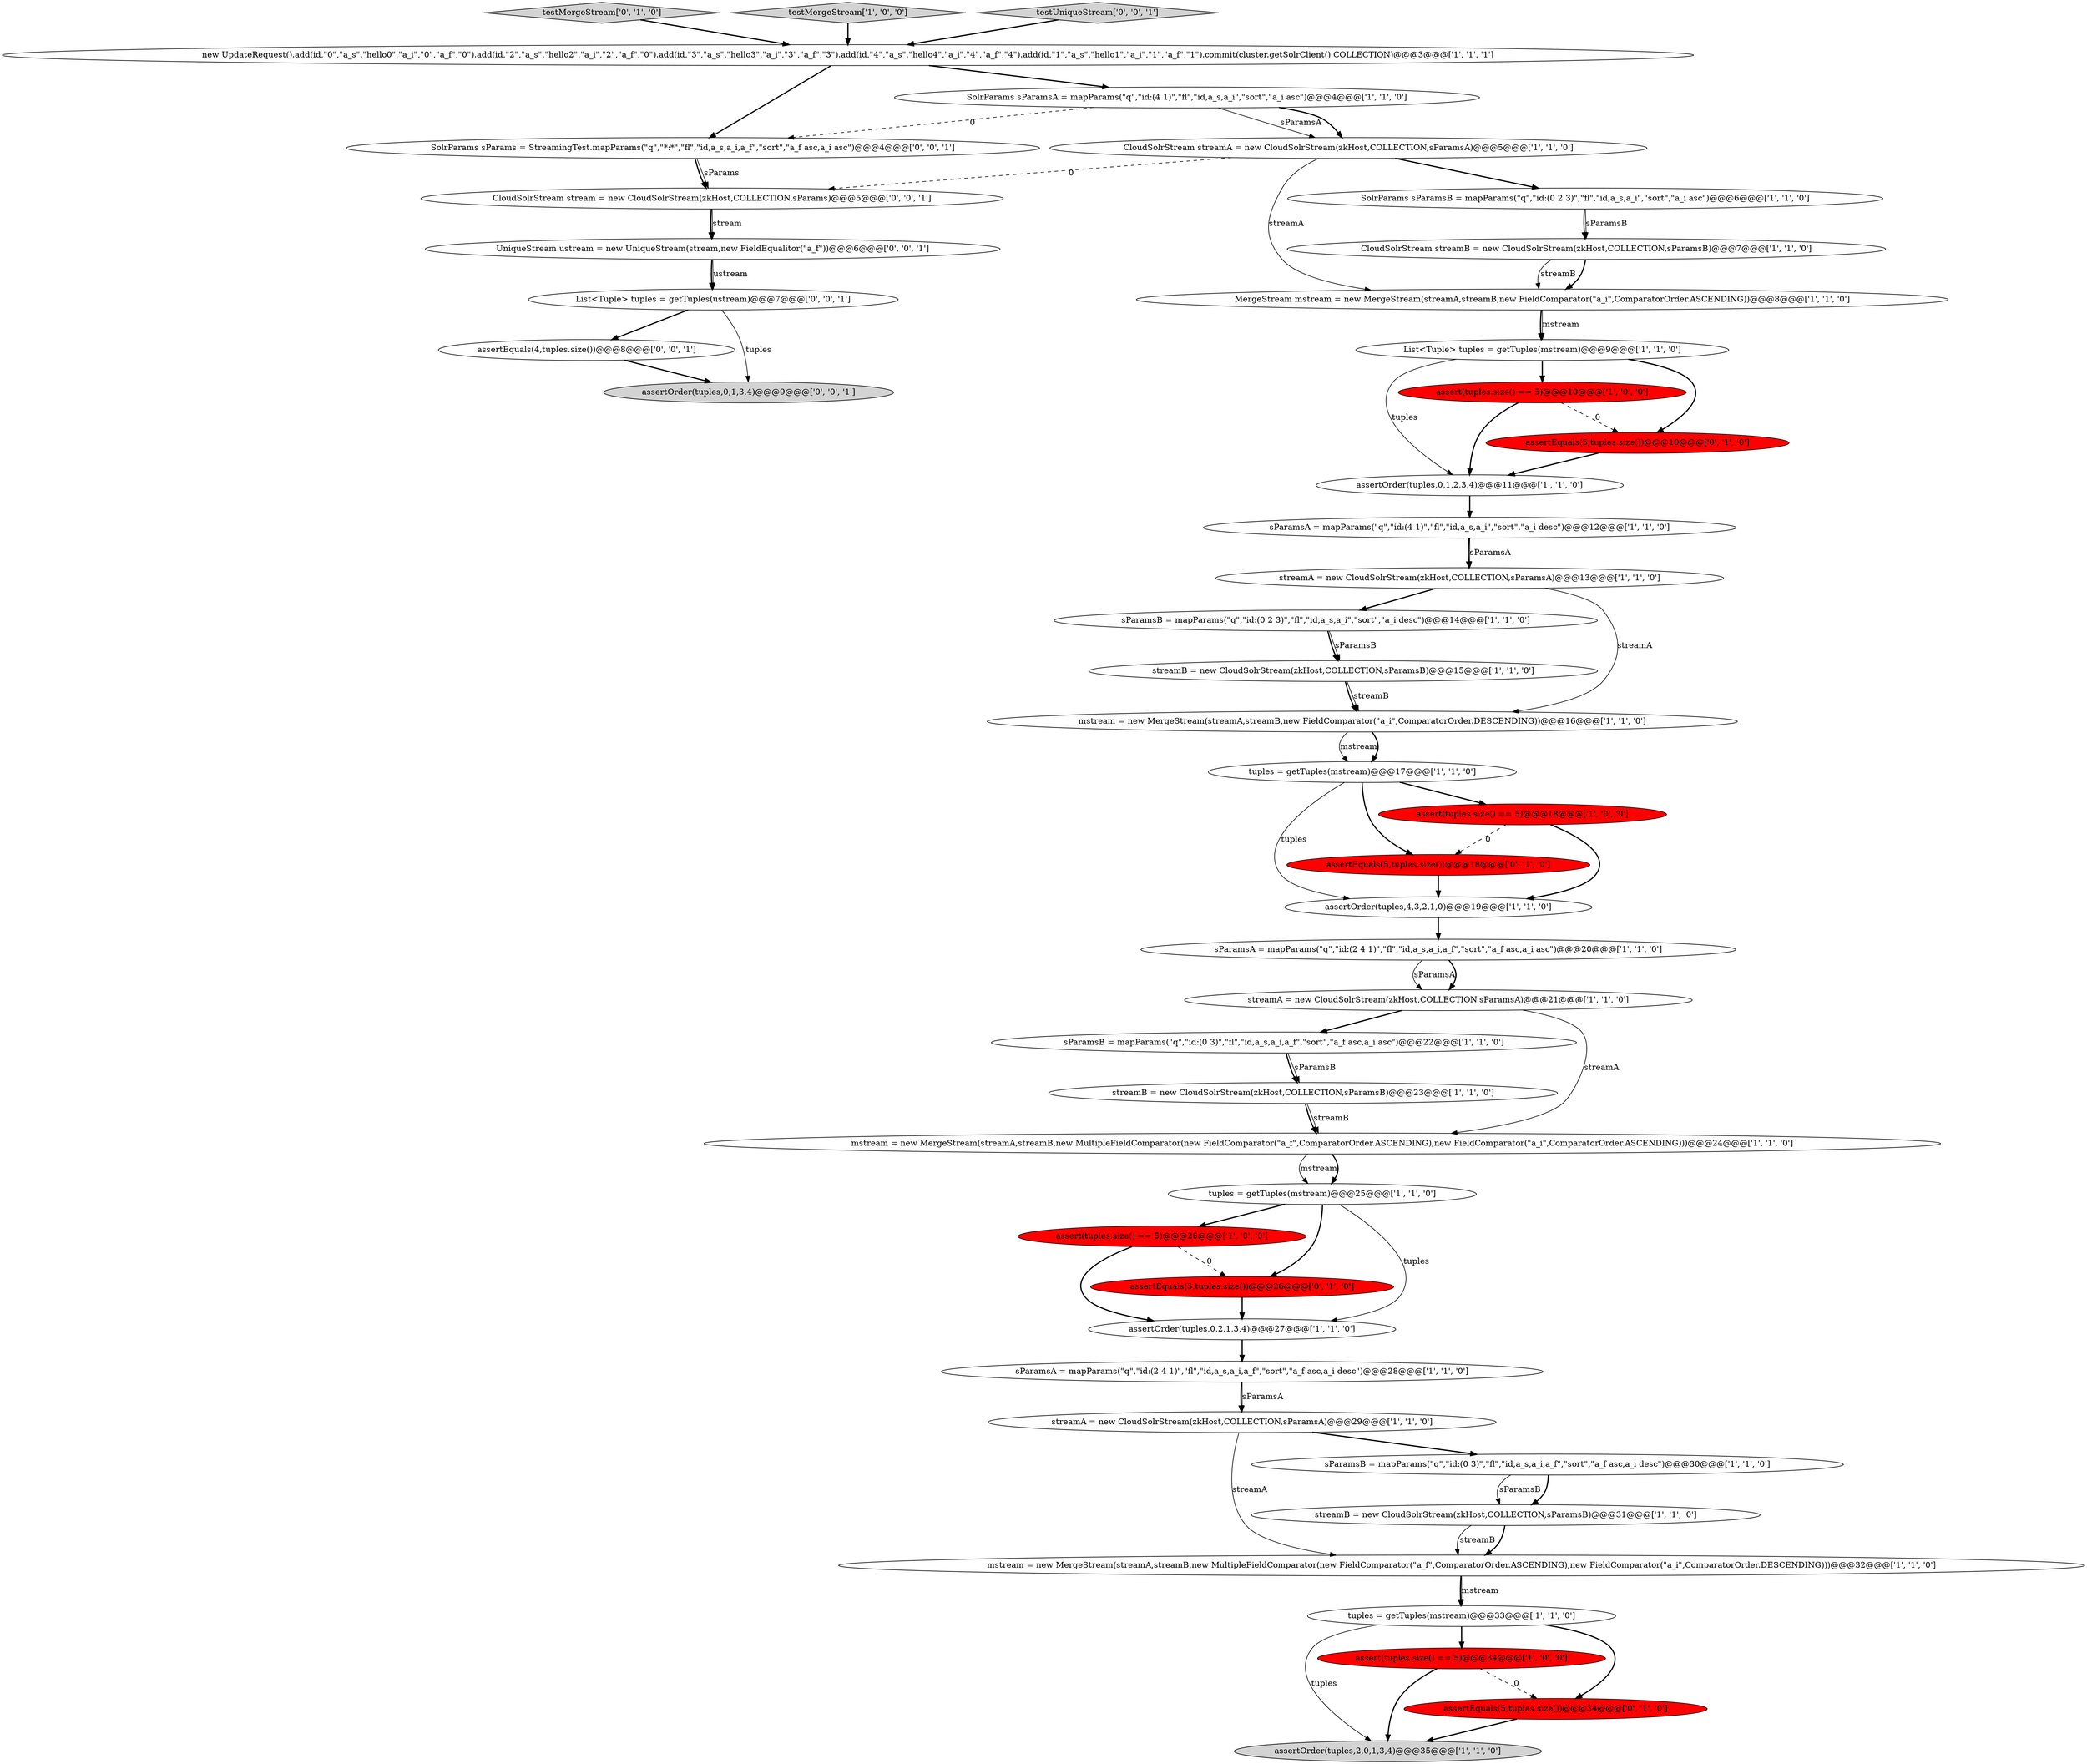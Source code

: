 digraph {
12 [style = filled, label = "sParamsB = mapParams(\"q\",\"id:(0 3)\",\"fl\",\"id,a_s,a_i,a_f\",\"sort\",\"a_f asc,a_i asc\")@@@22@@@['1', '1', '0']", fillcolor = white, shape = ellipse image = "AAA0AAABBB1BBB"];
22 [style = filled, label = "assertOrder(tuples,4,3,2,1,0)@@@19@@@['1', '1', '0']", fillcolor = white, shape = ellipse image = "AAA0AAABBB1BBB"];
8 [style = filled, label = "streamB = new CloudSolrStream(zkHost,COLLECTION,sParamsB)@@@31@@@['1', '1', '0']", fillcolor = white, shape = ellipse image = "AAA0AAABBB1BBB"];
23 [style = filled, label = "assertOrder(tuples,2,0,1,3,4)@@@35@@@['1', '1', '0']", fillcolor = lightgray, shape = ellipse image = "AAA0AAABBB1BBB"];
30 [style = filled, label = "assert(tuples.size() == 5)@@@10@@@['1', '0', '0']", fillcolor = red, shape = ellipse image = "AAA1AAABBB1BBB"];
37 [style = filled, label = "testMergeStream['0', '1', '0']", fillcolor = lightgray, shape = diamond image = "AAA0AAABBB2BBB"];
38 [style = filled, label = "assertEquals(5,tuples.size())@@@18@@@['0', '1', '0']", fillcolor = red, shape = ellipse image = "AAA1AAABBB2BBB"];
20 [style = filled, label = "testMergeStream['1', '0', '0']", fillcolor = lightgray, shape = diamond image = "AAA0AAABBB1BBB"];
3 [style = filled, label = "sParamsB = mapParams(\"q\",\"id:(0 2 3)\",\"fl\",\"id,a_s,a_i\",\"sort\",\"a_i desc\")@@@14@@@['1', '1', '0']", fillcolor = white, shape = ellipse image = "AAA0AAABBB1BBB"];
7 [style = filled, label = "new UpdateRequest().add(id,\"0\",\"a_s\",\"hello0\",\"a_i\",\"0\",\"a_f\",\"0\").add(id,\"2\",\"a_s\",\"hello2\",\"a_i\",\"2\",\"a_f\",\"0\").add(id,\"3\",\"a_s\",\"hello3\",\"a_i\",\"3\",\"a_f\",\"3\").add(id,\"4\",\"a_s\",\"hello4\",\"a_i\",\"4\",\"a_f\",\"4\").add(id,\"1\",\"a_s\",\"hello1\",\"a_i\",\"1\",\"a_f\",\"1\").commit(cluster.getSolrClient(),COLLECTION)@@@3@@@['1', '1', '1']", fillcolor = white, shape = ellipse image = "AAA0AAABBB1BBB"];
4 [style = filled, label = "tuples = getTuples(mstream)@@@33@@@['1', '1', '0']", fillcolor = white, shape = ellipse image = "AAA0AAABBB1BBB"];
42 [style = filled, label = "assertEquals(4,tuples.size())@@@8@@@['0', '0', '1']", fillcolor = white, shape = ellipse image = "AAA0AAABBB3BBB"];
44 [style = filled, label = "List<Tuple> tuples = getTuples(ustream)@@@7@@@['0', '0', '1']", fillcolor = white, shape = ellipse image = "AAA0AAABBB3BBB"];
21 [style = filled, label = "tuples = getTuples(mstream)@@@17@@@['1', '1', '0']", fillcolor = white, shape = ellipse image = "AAA0AAABBB1BBB"];
26 [style = filled, label = "assert(tuples.size() == 5)@@@26@@@['1', '0', '0']", fillcolor = red, shape = ellipse image = "AAA1AAABBB1BBB"];
5 [style = filled, label = "sParamsA = mapParams(\"q\",\"id:(2 4 1)\",\"fl\",\"id,a_s,a_i,a_f\",\"sort\",\"a_f asc,a_i asc\")@@@20@@@['1', '1', '0']", fillcolor = white, shape = ellipse image = "AAA0AAABBB1BBB"];
32 [style = filled, label = "streamB = new CloudSolrStream(zkHost,COLLECTION,sParamsB)@@@15@@@['1', '1', '0']", fillcolor = white, shape = ellipse image = "AAA0AAABBB1BBB"];
33 [style = filled, label = "streamA = new CloudSolrStream(zkHost,COLLECTION,sParamsA)@@@21@@@['1', '1', '0']", fillcolor = white, shape = ellipse image = "AAA0AAABBB1BBB"];
19 [style = filled, label = "assert(tuples.size() == 5)@@@34@@@['1', '0', '0']", fillcolor = red, shape = ellipse image = "AAA1AAABBB1BBB"];
9 [style = filled, label = "CloudSolrStream streamA = new CloudSolrStream(zkHost,COLLECTION,sParamsA)@@@5@@@['1', '1', '0']", fillcolor = white, shape = ellipse image = "AAA0AAABBB1BBB"];
24 [style = filled, label = "streamB = new CloudSolrStream(zkHost,COLLECTION,sParamsB)@@@23@@@['1', '1', '0']", fillcolor = white, shape = ellipse image = "AAA0AAABBB1BBB"];
16 [style = filled, label = "sParamsA = mapParams(\"q\",\"id:(2 4 1)\",\"fl\",\"id,a_s,a_i,a_f\",\"sort\",\"a_f asc,a_i desc\")@@@28@@@['1', '1', '0']", fillcolor = white, shape = ellipse image = "AAA0AAABBB1BBB"];
6 [style = filled, label = "sParamsA = mapParams(\"q\",\"id:(4 1)\",\"fl\",\"id,a_s,a_i\",\"sort\",\"a_i desc\")@@@12@@@['1', '1', '0']", fillcolor = white, shape = ellipse image = "AAA0AAABBB1BBB"];
11 [style = filled, label = "SolrParams sParamsB = mapParams(\"q\",\"id:(0 2 3)\",\"fl\",\"id,a_s,a_i\",\"sort\",\"a_i asc\")@@@6@@@['1', '1', '0']", fillcolor = white, shape = ellipse image = "AAA0AAABBB1BBB"];
15 [style = filled, label = "streamA = new CloudSolrStream(zkHost,COLLECTION,sParamsA)@@@29@@@['1', '1', '0']", fillcolor = white, shape = ellipse image = "AAA0AAABBB1BBB"];
28 [style = filled, label = "assert(tuples.size() == 5)@@@18@@@['1', '0', '0']", fillcolor = red, shape = ellipse image = "AAA1AAABBB1BBB"];
40 [style = filled, label = "SolrParams sParams = StreamingTest.mapParams(\"q\",\"*:*\",\"fl\",\"id,a_s,a_i,a_f\",\"sort\",\"a_f asc,a_i asc\")@@@4@@@['0', '0', '1']", fillcolor = white, shape = ellipse image = "AAA0AAABBB3BBB"];
1 [style = filled, label = "SolrParams sParamsA = mapParams(\"q\",\"id:(4 1)\",\"fl\",\"id,a_s,a_i\",\"sort\",\"a_i asc\")@@@4@@@['1', '1', '0']", fillcolor = white, shape = ellipse image = "AAA0AAABBB1BBB"];
34 [style = filled, label = "assertEquals(5,tuples.size())@@@26@@@['0', '1', '0']", fillcolor = red, shape = ellipse image = "AAA1AAABBB2BBB"];
18 [style = filled, label = "mstream = new MergeStream(streamA,streamB,new MultipleFieldComparator(new FieldComparator(\"a_f\",ComparatorOrder.ASCENDING),new FieldComparator(\"a_i\",ComparatorOrder.DESCENDING)))@@@32@@@['1', '1', '0']", fillcolor = white, shape = ellipse image = "AAA0AAABBB1BBB"];
2 [style = filled, label = "List<Tuple> tuples = getTuples(mstream)@@@9@@@['1', '1', '0']", fillcolor = white, shape = ellipse image = "AAA0AAABBB1BBB"];
13 [style = filled, label = "mstream = new MergeStream(streamA,streamB,new FieldComparator(\"a_i\",ComparatorOrder.DESCENDING))@@@16@@@['1', '1', '0']", fillcolor = white, shape = ellipse image = "AAA0AAABBB1BBB"];
45 [style = filled, label = "testUniqueStream['0', '0', '1']", fillcolor = lightgray, shape = diamond image = "AAA0AAABBB3BBB"];
31 [style = filled, label = "MergeStream mstream = new MergeStream(streamA,streamB,new FieldComparator(\"a_i\",ComparatorOrder.ASCENDING))@@@8@@@['1', '1', '0']", fillcolor = white, shape = ellipse image = "AAA0AAABBB1BBB"];
43 [style = filled, label = "CloudSolrStream stream = new CloudSolrStream(zkHost,COLLECTION,sParams)@@@5@@@['0', '0', '1']", fillcolor = white, shape = ellipse image = "AAA0AAABBB3BBB"];
29 [style = filled, label = "mstream = new MergeStream(streamA,streamB,new MultipleFieldComparator(new FieldComparator(\"a_f\",ComparatorOrder.ASCENDING),new FieldComparator(\"a_i\",ComparatorOrder.ASCENDING)))@@@24@@@['1', '1', '0']", fillcolor = white, shape = ellipse image = "AAA0AAABBB1BBB"];
14 [style = filled, label = "tuples = getTuples(mstream)@@@25@@@['1', '1', '0']", fillcolor = white, shape = ellipse image = "AAA0AAABBB1BBB"];
36 [style = filled, label = "assertEquals(5,tuples.size())@@@10@@@['0', '1', '0']", fillcolor = red, shape = ellipse image = "AAA1AAABBB2BBB"];
0 [style = filled, label = "streamA = new CloudSolrStream(zkHost,COLLECTION,sParamsA)@@@13@@@['1', '1', '0']", fillcolor = white, shape = ellipse image = "AAA0AAABBB1BBB"];
35 [style = filled, label = "assertEquals(5,tuples.size())@@@34@@@['0', '1', '0']", fillcolor = red, shape = ellipse image = "AAA1AAABBB2BBB"];
41 [style = filled, label = "assertOrder(tuples,0,1,3,4)@@@9@@@['0', '0', '1']", fillcolor = lightgray, shape = ellipse image = "AAA0AAABBB3BBB"];
10 [style = filled, label = "assertOrder(tuples,0,2,1,3,4)@@@27@@@['1', '1', '0']", fillcolor = white, shape = ellipse image = "AAA0AAABBB1BBB"];
25 [style = filled, label = "assertOrder(tuples,0,1,2,3,4)@@@11@@@['1', '1', '0']", fillcolor = white, shape = ellipse image = "AAA0AAABBB1BBB"];
27 [style = filled, label = "CloudSolrStream streamB = new CloudSolrStream(zkHost,COLLECTION,sParamsB)@@@7@@@['1', '1', '0']", fillcolor = white, shape = ellipse image = "AAA0AAABBB1BBB"];
39 [style = filled, label = "UniqueStream ustream = new UniqueStream(stream,new FieldEqualitor(\"a_f\"))@@@6@@@['0', '0', '1']", fillcolor = white, shape = ellipse image = "AAA0AAABBB3BBB"];
17 [style = filled, label = "sParamsB = mapParams(\"q\",\"id:(0 3)\",\"fl\",\"id,a_s,a_i,a_f\",\"sort\",\"a_f asc,a_i desc\")@@@30@@@['1', '1', '0']", fillcolor = white, shape = ellipse image = "AAA0AAABBB1BBB"];
0->3 [style = bold, label=""];
17->8 [style = bold, label=""];
16->15 [style = bold, label=""];
39->44 [style = solid, label="ustream"];
44->42 [style = bold, label=""];
4->35 [style = bold, label=""];
42->41 [style = bold, label=""];
7->1 [style = bold, label=""];
12->24 [style = solid, label="sParamsB"];
9->11 [style = bold, label=""];
39->44 [style = bold, label=""];
21->22 [style = solid, label="tuples"];
5->33 [style = solid, label="sParamsA"];
5->33 [style = bold, label=""];
26->10 [style = bold, label=""];
1->9 [style = solid, label="sParamsA"];
29->14 [style = solid, label="mstream"];
8->18 [style = bold, label=""];
4->23 [style = solid, label="tuples"];
44->41 [style = solid, label="tuples"];
43->39 [style = solid, label="stream"];
4->19 [style = bold, label=""];
24->29 [style = solid, label="streamB"];
27->31 [style = bold, label=""];
30->25 [style = bold, label=""];
14->34 [style = bold, label=""];
31->2 [style = bold, label=""];
6->0 [style = bold, label=""];
24->29 [style = bold, label=""];
3->32 [style = solid, label="sParamsB"];
13->21 [style = solid, label="mstream"];
12->24 [style = bold, label=""];
33->12 [style = bold, label=""];
15->18 [style = solid, label="streamA"];
25->6 [style = bold, label=""];
30->36 [style = dashed, label="0"];
34->10 [style = bold, label=""];
28->38 [style = dashed, label="0"];
22->5 [style = bold, label=""];
27->31 [style = solid, label="streamB"];
37->7 [style = bold, label=""];
1->9 [style = bold, label=""];
21->28 [style = bold, label=""];
45->7 [style = bold, label=""];
21->38 [style = bold, label=""];
0->13 [style = solid, label="streamA"];
8->18 [style = solid, label="streamB"];
1->40 [style = dashed, label="0"];
9->43 [style = dashed, label="0"];
14->26 [style = bold, label=""];
2->25 [style = solid, label="tuples"];
35->23 [style = bold, label=""];
15->17 [style = bold, label=""];
9->31 [style = solid, label="streamA"];
36->25 [style = bold, label=""];
11->27 [style = solid, label="sParamsB"];
18->4 [style = bold, label=""];
10->16 [style = bold, label=""];
17->8 [style = solid, label="sParamsB"];
18->4 [style = solid, label="mstream"];
19->23 [style = bold, label=""];
32->13 [style = solid, label="streamB"];
2->36 [style = bold, label=""];
29->14 [style = bold, label=""];
16->15 [style = solid, label="sParamsA"];
31->2 [style = solid, label="mstream"];
33->29 [style = solid, label="streamA"];
14->10 [style = solid, label="tuples"];
40->43 [style = solid, label="sParams"];
40->43 [style = bold, label=""];
6->0 [style = solid, label="sParamsA"];
20->7 [style = bold, label=""];
2->30 [style = bold, label=""];
3->32 [style = bold, label=""];
32->13 [style = bold, label=""];
13->21 [style = bold, label=""];
38->22 [style = bold, label=""];
43->39 [style = bold, label=""];
26->34 [style = dashed, label="0"];
19->35 [style = dashed, label="0"];
7->40 [style = bold, label=""];
28->22 [style = bold, label=""];
11->27 [style = bold, label=""];
}
